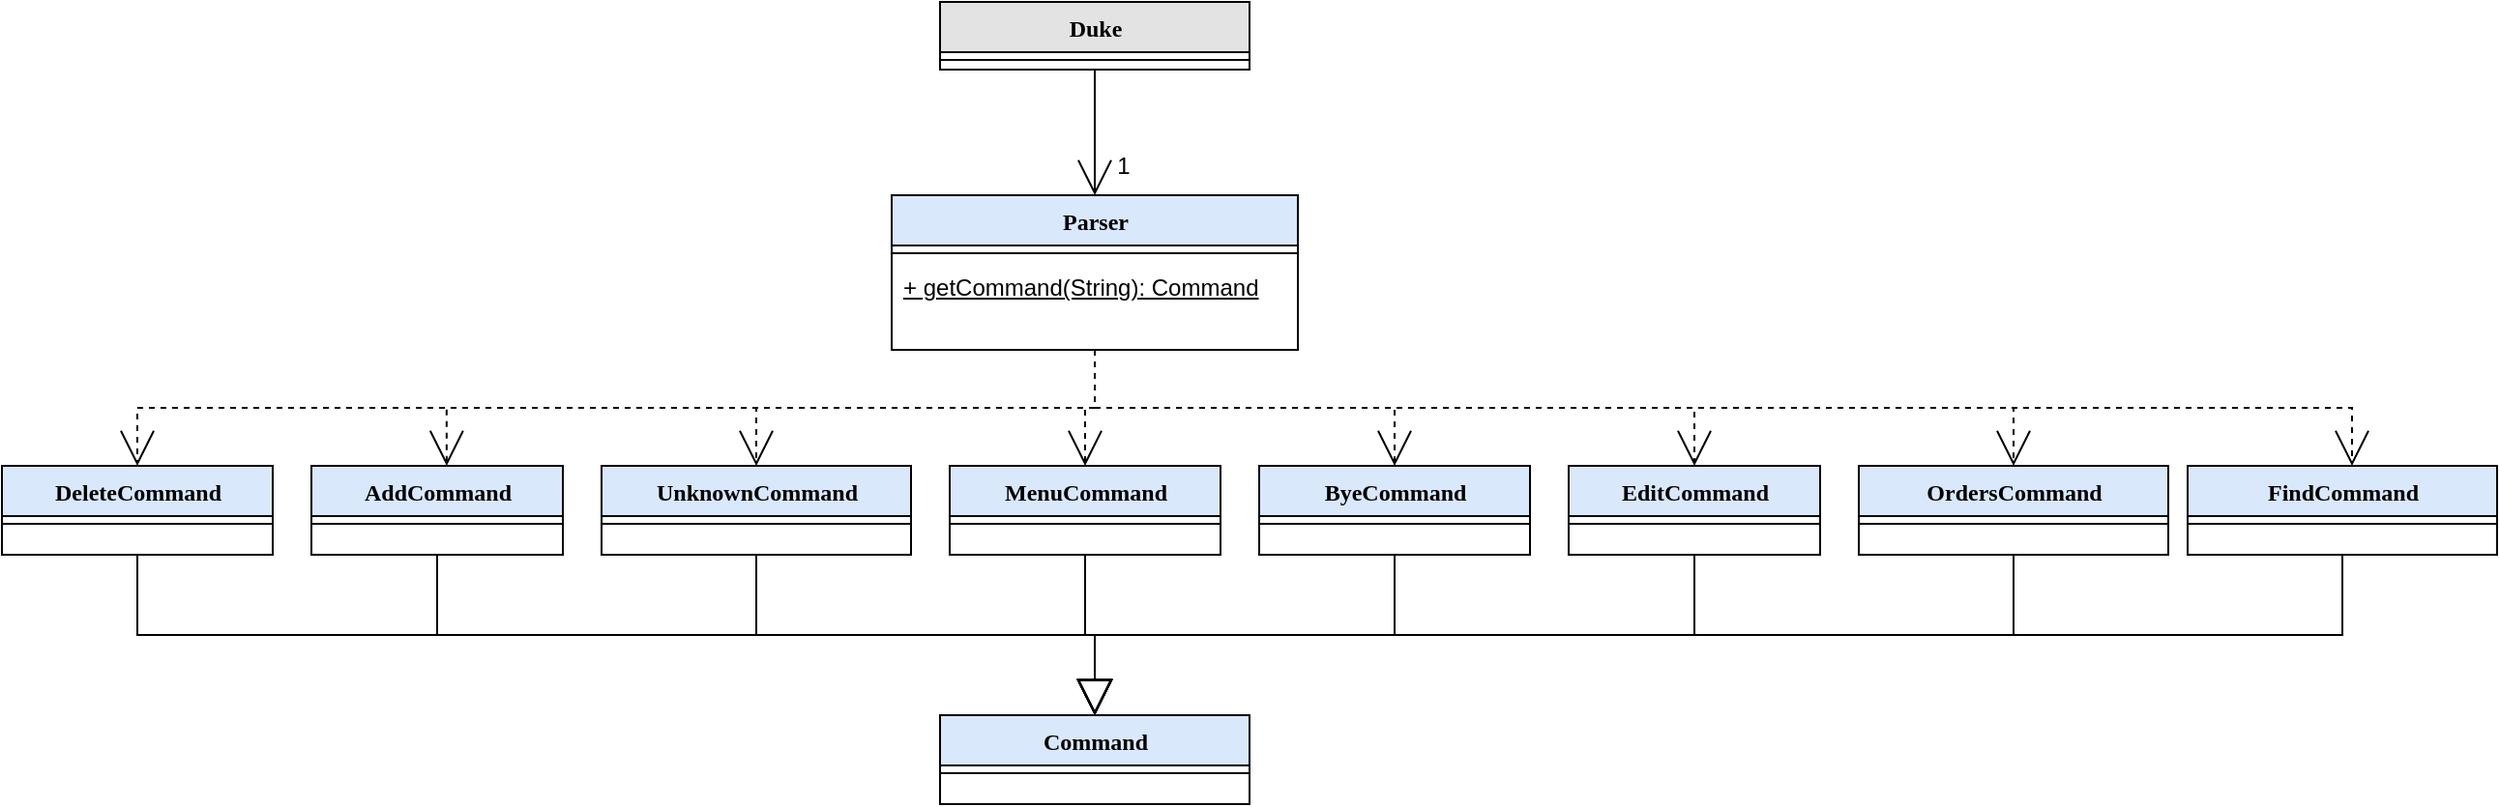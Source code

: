 <mxfile version="15.4.0" type="device" pages="2"><diagram name="Page-1" id="6133507b-19e7-1e82-6fc7-422aa6c4b21f"><mxGraphModel dx="1326" dy="806" grid="1" gridSize="10" guides="1" tooltips="1" connect="1" arrows="1" fold="1" page="1" pageScale="1" pageWidth="1100" pageHeight="850" background="none" math="0" shadow="0"><root><mxCell id="0"/><mxCell id="1" parent="0"/><mxCell id="78961159f06e98e8-17" value="Parser" style="swimlane;html=1;fontStyle=1;align=center;verticalAlign=top;childLayout=stackLayout;horizontal=1;startSize=26;horizontalStack=0;resizeParent=1;resizeLast=0;collapsible=1;marginBottom=0;swimlaneFillColor=#ffffff;rounded=0;shadow=0;comic=0;labelBackgroundColor=none;strokeWidth=1;fillColor=#DAE8FC;fontFamily=Verdana;fontSize=12" parent="1" vertex="1"><mxGeometry x="550" y="110" width="210" height="80" as="geometry"><mxRectangle x="35" y="132" width="100" height="26" as="alternateBounds"/></mxGeometry></mxCell><mxCell id="78961159f06e98e8-19" value="" style="line;html=1;strokeWidth=1;fillColor=none;align=left;verticalAlign=middle;spacingTop=-1;spacingLeft=3;spacingRight=3;rotatable=0;labelPosition=right;points=[];portConstraint=eastwest;" parent="78961159f06e98e8-17" vertex="1"><mxGeometry y="26" width="210" height="8" as="geometry"/></mxCell><mxCell id="78961159f06e98e8-27" value="&lt;u&gt;+ getCommand(String): Command&lt;/u&gt;" style="text;html=1;strokeColor=none;fillColor=none;align=left;verticalAlign=top;spacingLeft=4;spacingRight=4;whiteSpace=wrap;overflow=hidden;rotatable=0;points=[[0,0.5],[1,0.5]];portConstraint=eastwest;" parent="78961159f06e98e8-17" vertex="1"><mxGeometry y="34" width="210" height="36" as="geometry"/></mxCell><mxCell id="78961159f06e98e8-69" value="AddCommand" style="swimlane;html=1;fontStyle=1;align=center;verticalAlign=top;childLayout=stackLayout;horizontal=1;startSize=26;horizontalStack=0;resizeParent=1;resizeLast=0;collapsible=1;marginBottom=0;swimlaneFillColor=#ffffff;rounded=0;shadow=0;comic=0;labelBackgroundColor=none;strokeWidth=1;fillColor=#DAE8FC;fontFamily=Verdana;fontSize=12" parent="1" vertex="1"><mxGeometry x="250" y="250" width="130" height="46" as="geometry"/></mxCell><mxCell id="78961159f06e98e8-77" value="" style="line;html=1;strokeWidth=1;fillColor=none;align=left;verticalAlign=middle;spacingTop=-1;spacingLeft=3;spacingRight=3;rotatable=0;labelPosition=right;points=[];portConstraint=eastwest;" parent="78961159f06e98e8-69" vertex="1"><mxGeometry y="26" width="130" height="8" as="geometry"/></mxCell><mxCell id="78961159f06e98e8-95" value="Duke" style="swimlane;html=1;fontStyle=1;align=center;verticalAlign=top;childLayout=stackLayout;horizontal=1;startSize=26;horizontalStack=0;resizeParent=1;resizeLast=0;collapsible=1;marginBottom=0;swimlaneFillColor=#ffffff;rounded=0;shadow=0;comic=0;labelBackgroundColor=none;strokeWidth=1;fillColor=#E3E3E3;fontFamily=Verdana;fontSize=12" parent="1" vertex="1"><mxGeometry x="575" y="10" width="160" height="35" as="geometry"/></mxCell><mxCell id="78961159f06e98e8-103" value="" style="line;html=1;strokeWidth=1;fillColor=none;align=left;verticalAlign=middle;spacingTop=-1;spacingLeft=3;spacingRight=3;rotatable=0;labelPosition=right;points=[];portConstraint=eastwest;" parent="78961159f06e98e8-95" vertex="1"><mxGeometry y="26" width="160" height="8" as="geometry"/></mxCell><mxCell id="HX-wI_ij8Ua_VR9eCGSR-4" style="edgeStyle=orthogonalEdgeStyle;rounded=0;html=1;labelBackgroundColor=none;startArrow=none;startFill=0;startSize=8;endArrow=open;endFill=0;endSize=16;fontFamily=Verdana;fontSize=12;exitX=0.5;exitY=1;exitDx=0;exitDy=0;entryX=0.5;entryY=0;entryDx=0;entryDy=0;" parent="1" source="78961159f06e98e8-95" target="78961159f06e98e8-17" edge="1"><mxGeometry relative="1" as="geometry"><mxPoint x="870" y="90" as="sourcePoint"/><mxPoint x="760" y="160" as="targetPoint"/></mxGeometry></mxCell><mxCell id="HX-wI_ij8Ua_VR9eCGSR-5" value="DeleteCommand" style="swimlane;html=1;fontStyle=1;align=center;verticalAlign=top;childLayout=stackLayout;horizontal=1;startSize=26;horizontalStack=0;resizeParent=1;resizeLast=0;collapsible=1;marginBottom=0;swimlaneFillColor=#ffffff;rounded=0;shadow=0;comic=0;labelBackgroundColor=none;strokeWidth=1;fillColor=#DAE8FC;fontFamily=Verdana;fontSize=12" parent="1" vertex="1"><mxGeometry x="90" y="250" width="140" height="46" as="geometry"/></mxCell><mxCell id="HX-wI_ij8Ua_VR9eCGSR-6" value="" style="line;html=1;strokeWidth=1;fillColor=none;align=left;verticalAlign=middle;spacingTop=-1;spacingLeft=3;spacingRight=3;rotatable=0;labelPosition=right;points=[];portConstraint=eastwest;" parent="HX-wI_ij8Ua_VR9eCGSR-5" vertex="1"><mxGeometry y="26" width="140" height="8" as="geometry"/></mxCell><mxCell id="HX-wI_ij8Ua_VR9eCGSR-7" value="MenuCommand" style="swimlane;html=1;fontStyle=1;align=center;verticalAlign=top;childLayout=stackLayout;horizontal=1;startSize=26;horizontalStack=0;resizeParent=1;resizeLast=0;collapsible=1;marginBottom=0;swimlaneFillColor=#ffffff;rounded=0;shadow=0;comic=0;labelBackgroundColor=none;strokeWidth=1;fillColor=#DAE8FC;fontFamily=Verdana;fontSize=12" parent="1" vertex="1"><mxGeometry x="580" y="250" width="140" height="46" as="geometry"/></mxCell><mxCell id="HX-wI_ij8Ua_VR9eCGSR-8" value="" style="line;html=1;strokeWidth=1;fillColor=none;align=left;verticalAlign=middle;spacingTop=-1;spacingLeft=3;spacingRight=3;rotatable=0;labelPosition=right;points=[];portConstraint=eastwest;" parent="HX-wI_ij8Ua_VR9eCGSR-7" vertex="1"><mxGeometry y="26" width="140" height="8" as="geometry"/></mxCell><mxCell id="HX-wI_ij8Ua_VR9eCGSR-9" value="OrdersCommand" style="swimlane;html=1;fontStyle=1;align=center;verticalAlign=top;childLayout=stackLayout;horizontal=1;startSize=26;horizontalStack=0;resizeParent=1;resizeLast=0;collapsible=1;marginBottom=0;swimlaneFillColor=#ffffff;rounded=0;shadow=0;comic=0;labelBackgroundColor=none;strokeWidth=1;fillColor=#DAE8FC;fontFamily=Verdana;fontSize=12" parent="1" vertex="1"><mxGeometry x="1050" y="250" width="160" height="46" as="geometry"/></mxCell><mxCell id="HX-wI_ij8Ua_VR9eCGSR-10" value="" style="line;html=1;strokeWidth=1;fillColor=none;align=left;verticalAlign=middle;spacingTop=-1;spacingLeft=3;spacingRight=3;rotatable=0;labelPosition=right;points=[];portConstraint=eastwest;" parent="HX-wI_ij8Ua_VR9eCGSR-9" vertex="1"><mxGeometry y="26" width="160" height="8" as="geometry"/></mxCell><mxCell id="HX-wI_ij8Ua_VR9eCGSR-11" value="EditCommand" style="swimlane;html=1;fontStyle=1;align=center;verticalAlign=top;childLayout=stackLayout;horizontal=1;startSize=26;horizontalStack=0;resizeParent=1;resizeLast=0;collapsible=1;marginBottom=0;swimlaneFillColor=#ffffff;rounded=0;shadow=0;comic=0;labelBackgroundColor=none;strokeWidth=1;fillColor=#DAE8FC;fontFamily=Verdana;fontSize=12" parent="1" vertex="1"><mxGeometry x="900" y="250" width="130" height="46" as="geometry"/></mxCell><mxCell id="HX-wI_ij8Ua_VR9eCGSR-12" value="" style="line;html=1;strokeWidth=1;fillColor=none;align=left;verticalAlign=middle;spacingTop=-1;spacingLeft=3;spacingRight=3;rotatable=0;labelPosition=right;points=[];portConstraint=eastwest;" parent="HX-wI_ij8Ua_VR9eCGSR-11" vertex="1"><mxGeometry y="26" width="130" height="8" as="geometry"/></mxCell><mxCell id="HX-wI_ij8Ua_VR9eCGSR-13" value="ByeCommand" style="swimlane;html=1;fontStyle=1;align=center;verticalAlign=top;childLayout=stackLayout;horizontal=1;startSize=26;horizontalStack=0;resizeParent=1;resizeLast=0;collapsible=1;marginBottom=0;swimlaneFillColor=#ffffff;rounded=0;shadow=0;comic=0;labelBackgroundColor=none;strokeWidth=1;fillColor=#DAE8FC;fontFamily=Verdana;fontSize=12" parent="1" vertex="1"><mxGeometry x="740" y="250" width="140" height="46" as="geometry"/></mxCell><mxCell id="HX-wI_ij8Ua_VR9eCGSR-14" value="" style="line;html=1;strokeWidth=1;fillColor=none;align=left;verticalAlign=middle;spacingTop=-1;spacingLeft=3;spacingRight=3;rotatable=0;labelPosition=right;points=[];portConstraint=eastwest;" parent="HX-wI_ij8Ua_VR9eCGSR-13" vertex="1"><mxGeometry y="26" width="140" height="8" as="geometry"/></mxCell><mxCell id="HX-wI_ij8Ua_VR9eCGSR-15" value="UnknownCommand" style="swimlane;html=1;fontStyle=1;align=center;verticalAlign=top;childLayout=stackLayout;horizontal=1;startSize=26;horizontalStack=0;resizeParent=1;resizeLast=0;collapsible=1;marginBottom=0;swimlaneFillColor=#ffffff;rounded=0;shadow=0;comic=0;labelBackgroundColor=none;strokeWidth=1;fillColor=#DAE8FC;fontFamily=Verdana;fontSize=12" parent="1" vertex="1"><mxGeometry x="400" y="250" width="160" height="46" as="geometry"/></mxCell><mxCell id="HX-wI_ij8Ua_VR9eCGSR-16" value="" style="line;html=1;strokeWidth=1;fillColor=none;align=left;verticalAlign=middle;spacingTop=-1;spacingLeft=3;spacingRight=3;rotatable=0;labelPosition=right;points=[];portConstraint=eastwest;" parent="HX-wI_ij8Ua_VR9eCGSR-15" vertex="1"><mxGeometry y="26" width="160" height="8" as="geometry"/></mxCell><mxCell id="HX-wI_ij8Ua_VR9eCGSR-17" value="Command" style="swimlane;html=1;fontStyle=1;align=center;verticalAlign=top;childLayout=stackLayout;horizontal=1;startSize=26;horizontalStack=0;resizeParent=1;resizeLast=0;collapsible=1;marginBottom=0;swimlaneFillColor=#ffffff;rounded=0;shadow=0;comic=0;labelBackgroundColor=none;strokeWidth=1;fillColor=#DAE8FC;fontFamily=Verdana;fontSize=12" parent="1" vertex="1"><mxGeometry x="575" y="379" width="160" height="46" as="geometry"/></mxCell><mxCell id="HX-wI_ij8Ua_VR9eCGSR-18" value="" style="line;html=1;strokeWidth=1;fillColor=none;align=left;verticalAlign=middle;spacingTop=-1;spacingLeft=3;spacingRight=3;rotatable=0;labelPosition=right;points=[];portConstraint=eastwest;" parent="HX-wI_ij8Ua_VR9eCGSR-17" vertex="1"><mxGeometry y="26" width="160" height="8" as="geometry"/></mxCell><mxCell id="HX-wI_ij8Ua_VR9eCGSR-20" style="edgeStyle=orthogonalEdgeStyle;rounded=0;html=1;dashed=1;labelBackgroundColor=none;startArrow=none;startFill=0;startSize=8;endArrow=open;endFill=0;endSize=16;fontFamily=Verdana;fontSize=12;exitX=0.5;exitY=1;exitDx=0;exitDy=0;entryX=0.5;entryY=0;entryDx=0;entryDy=0;" parent="1" source="78961159f06e98e8-17" target="HX-wI_ij8Ua_VR9eCGSR-5" edge="1"><mxGeometry relative="1" as="geometry"><Array as="points"><mxPoint x="655" y="220"/><mxPoint x="160" y="220"/></Array><mxPoint x="375" y="400" as="sourcePoint"/><mxPoint x="110" y="210" as="targetPoint"/></mxGeometry></mxCell><mxCell id="HX-wI_ij8Ua_VR9eCGSR-21" style="edgeStyle=orthogonalEdgeStyle;rounded=0;html=1;dashed=1;labelBackgroundColor=none;startArrow=none;startFill=0;startSize=8;endArrow=open;endFill=0;endSize=16;fontFamily=Verdana;fontSize=12;entryX=0.538;entryY=0;entryDx=0;entryDy=0;entryPerimeter=0;exitX=0.5;exitY=1;exitDx=0;exitDy=0;" parent="1" source="78961159f06e98e8-17" target="78961159f06e98e8-69" edge="1"><mxGeometry relative="1" as="geometry"><Array as="points"><mxPoint x="655" y="220"/><mxPoint x="320" y="220"/></Array><mxPoint x="805" y="200" as="sourcePoint"/><mxPoint x="260" y="230" as="targetPoint"/></mxGeometry></mxCell><mxCell id="HX-wI_ij8Ua_VR9eCGSR-22" style="edgeStyle=orthogonalEdgeStyle;rounded=0;html=1;dashed=1;labelBackgroundColor=none;startArrow=none;startFill=0;startSize=8;endArrow=open;endFill=0;endSize=16;fontFamily=Verdana;fontSize=12;entryX=0.5;entryY=0;entryDx=0;entryDy=0;exitX=0.5;exitY=1;exitDx=0;exitDy=0;" parent="1" source="78961159f06e98e8-17" target="HX-wI_ij8Ua_VR9eCGSR-15" edge="1"><mxGeometry relative="1" as="geometry"><Array as="points"><mxPoint x="655" y="220"/><mxPoint x="480" y="220"/></Array><mxPoint x="665" y="200" as="sourcePoint"/><mxPoint x="269.94" y="260" as="targetPoint"/></mxGeometry></mxCell><mxCell id="HX-wI_ij8Ua_VR9eCGSR-23" style="edgeStyle=orthogonalEdgeStyle;rounded=0;html=1;dashed=1;labelBackgroundColor=none;startArrow=none;startFill=0;startSize=8;endArrow=open;endFill=0;endSize=16;fontFamily=Verdana;fontSize=12;entryX=0.5;entryY=0;entryDx=0;entryDy=0;exitX=0.5;exitY=1;exitDx=0;exitDy=0;" parent="1" source="78961159f06e98e8-17" target="HX-wI_ij8Ua_VR9eCGSR-7" edge="1"><mxGeometry relative="1" as="geometry"><Array as="points"><mxPoint x="655" y="220"/><mxPoint x="650" y="220"/></Array><mxPoint x="665" y="200" as="sourcePoint"/><mxPoint x="430" y="260" as="targetPoint"/></mxGeometry></mxCell><mxCell id="HX-wI_ij8Ua_VR9eCGSR-24" style="edgeStyle=orthogonalEdgeStyle;rounded=0;html=1;dashed=1;labelBackgroundColor=none;startArrow=none;startFill=0;startSize=8;endArrow=open;endFill=0;endSize=16;fontFamily=Verdana;fontSize=12;entryX=0.5;entryY=0;entryDx=0;entryDy=0;exitX=0.5;exitY=1;exitDx=0;exitDy=0;" parent="1" source="78961159f06e98e8-17" target="HX-wI_ij8Ua_VR9eCGSR-13" edge="1"><mxGeometry relative="1" as="geometry"><Array as="points"><mxPoint x="655" y="220"/><mxPoint x="810" y="220"/></Array><mxPoint x="665" y="200" as="sourcePoint"/><mxPoint x="600" y="260" as="targetPoint"/></mxGeometry></mxCell><mxCell id="HX-wI_ij8Ua_VR9eCGSR-25" style="edgeStyle=orthogonalEdgeStyle;rounded=0;html=1;dashed=1;labelBackgroundColor=none;startArrow=none;startFill=0;startSize=8;endArrow=open;endFill=0;endSize=16;fontFamily=Verdana;fontSize=12;entryX=0.5;entryY=0;entryDx=0;entryDy=0;exitX=0.5;exitY=1;exitDx=0;exitDy=0;" parent="1" source="78961159f06e98e8-17" target="HX-wI_ij8Ua_VR9eCGSR-11" edge="1"><mxGeometry relative="1" as="geometry"><Array as="points"><mxPoint x="655" y="220"/><mxPoint x="965" y="220"/></Array><mxPoint x="665" y="200" as="sourcePoint"/><mxPoint x="760" y="260.0" as="targetPoint"/></mxGeometry></mxCell><mxCell id="HX-wI_ij8Ua_VR9eCGSR-27" style="edgeStyle=orthogonalEdgeStyle;rounded=0;html=1;dashed=1;labelBackgroundColor=none;startArrow=none;startFill=0;startSize=8;endArrow=open;endFill=0;endSize=16;fontFamily=Verdana;fontSize=12;entryX=0.5;entryY=0;entryDx=0;entryDy=0;exitX=0.5;exitY=1;exitDx=0;exitDy=0;" parent="1" source="78961159f06e98e8-17" target="HX-wI_ij8Ua_VR9eCGSR-9" edge="1"><mxGeometry relative="1" as="geometry"><Array as="points"><mxPoint x="655" y="220"/><mxPoint x="1130" y="220"/></Array><mxPoint x="665" y="200.0" as="sourcePoint"/><mxPoint x="975" y="260" as="targetPoint"/></mxGeometry></mxCell><mxCell id="ZFGTFBFDUnHJtNGk6eug-1" value="FindCommand" style="swimlane;html=1;fontStyle=1;align=center;verticalAlign=top;childLayout=stackLayout;horizontal=1;startSize=26;horizontalStack=0;resizeParent=1;resizeLast=0;collapsible=1;marginBottom=0;swimlaneFillColor=#ffffff;rounded=0;shadow=0;comic=0;labelBackgroundColor=none;strokeWidth=1;fillColor=#DAE8FC;fontFamily=Verdana;fontSize=12" parent="1" vertex="1"><mxGeometry x="1220" y="250" width="160" height="46" as="geometry"/></mxCell><mxCell id="ZFGTFBFDUnHJtNGk6eug-2" value="" style="line;html=1;strokeWidth=1;fillColor=none;align=left;verticalAlign=middle;spacingTop=-1;spacingLeft=3;spacingRight=3;rotatable=0;labelPosition=right;points=[];portConstraint=eastwest;" parent="ZFGTFBFDUnHJtNGk6eug-1" vertex="1"><mxGeometry y="26" width="160" height="8" as="geometry"/></mxCell><mxCell id="ZFGTFBFDUnHJtNGk6eug-3" style="edgeStyle=orthogonalEdgeStyle;rounded=0;html=1;dashed=1;labelBackgroundColor=none;startArrow=none;startFill=0;startSize=8;endArrow=open;endFill=0;endSize=16;fontFamily=Verdana;fontSize=12;entryX=0.5;entryY=0;entryDx=0;entryDy=0;exitX=0.5;exitY=1;exitDx=0;exitDy=0;" parent="1" source="78961159f06e98e8-17" edge="1"><mxGeometry relative="1" as="geometry"><Array as="points"><mxPoint x="655" y="220"/><mxPoint x="1305" y="220"/></Array><mxPoint x="830" y="190" as="sourcePoint"/><mxPoint x="1305" y="250" as="targetPoint"/></mxGeometry></mxCell><mxCell id="z18JgpCISn2jbUPTOPy8-2" value="" style="endArrow=block;endSize=16;endFill=0;html=1;rounded=0;edgeStyle=orthogonalEdgeStyle;entryX=0.5;entryY=0;entryDx=0;entryDy=0;exitX=0.5;exitY=1;exitDx=0;exitDy=0;" parent="1" source="HX-wI_ij8Ua_VR9eCGSR-5" target="HX-wI_ij8Ua_VR9eCGSR-17" edge="1"><mxGeometry width="160" relative="1" as="geometry"><mxPoint x="415" y="350.0" as="sourcePoint"/><mxPoint x="575" y="350.0" as="targetPoint"/></mxGeometry></mxCell><mxCell id="z18JgpCISn2jbUPTOPy8-4" value="" style="endArrow=block;endSize=16;endFill=0;html=1;rounded=0;edgeStyle=orthogonalEdgeStyle;entryX=0.5;entryY=0;entryDx=0;entryDy=0;exitX=0.5;exitY=1;exitDx=0;exitDy=0;" parent="1" source="78961159f06e98e8-69" target="HX-wI_ij8Ua_VR9eCGSR-17" edge="1"><mxGeometry width="160" relative="1" as="geometry"><mxPoint x="170" y="306" as="sourcePoint"/><mxPoint x="665" y="389.0" as="targetPoint"/></mxGeometry></mxCell><mxCell id="z18JgpCISn2jbUPTOPy8-5" value="" style="endArrow=block;endSize=16;endFill=0;html=1;rounded=0;edgeStyle=orthogonalEdgeStyle;entryX=0.5;entryY=0;entryDx=0;entryDy=0;exitX=0.5;exitY=1;exitDx=0;exitDy=0;" parent="1" source="HX-wI_ij8Ua_VR9eCGSR-15" target="HX-wI_ij8Ua_VR9eCGSR-17" edge="1"><mxGeometry width="160" relative="1" as="geometry"><mxPoint x="180" y="316" as="sourcePoint"/><mxPoint x="675" y="399.0" as="targetPoint"/></mxGeometry></mxCell><mxCell id="z18JgpCISn2jbUPTOPy8-6" value="" style="endArrow=block;endSize=16;endFill=0;html=1;rounded=0;edgeStyle=orthogonalEdgeStyle;entryX=0.5;entryY=0;entryDx=0;entryDy=0;exitX=0.5;exitY=1;exitDx=0;exitDy=0;" parent="1" source="HX-wI_ij8Ua_VR9eCGSR-7" target="HX-wI_ij8Ua_VR9eCGSR-17" edge="1"><mxGeometry width="160" relative="1" as="geometry"><mxPoint x="190" y="326" as="sourcePoint"/><mxPoint x="685" y="409.0" as="targetPoint"/></mxGeometry></mxCell><mxCell id="z18JgpCISn2jbUPTOPy8-7" value="" style="endArrow=block;endSize=16;endFill=0;html=1;rounded=0;edgeStyle=orthogonalEdgeStyle;exitX=0.5;exitY=1;exitDx=0;exitDy=0;entryX=0.5;entryY=0;entryDx=0;entryDy=0;" parent="1" source="HX-wI_ij8Ua_VR9eCGSR-13" target="HX-wI_ij8Ua_VR9eCGSR-17" edge="1"><mxGeometry width="160" relative="1" as="geometry"><mxPoint x="660" y="306" as="sourcePoint"/><mxPoint x="660" y="370" as="targetPoint"/></mxGeometry></mxCell><mxCell id="z18JgpCISn2jbUPTOPy8-8" value="" style="endArrow=block;endSize=16;endFill=0;html=1;rounded=0;edgeStyle=orthogonalEdgeStyle;entryX=0.5;entryY=0;entryDx=0;entryDy=0;exitX=0.5;exitY=1;exitDx=0;exitDy=0;" parent="1" source="HX-wI_ij8Ua_VR9eCGSR-11" target="HX-wI_ij8Ua_VR9eCGSR-17" edge="1"><mxGeometry width="160" relative="1" as="geometry"><mxPoint x="670" y="316" as="sourcePoint"/><mxPoint x="675" y="399.0" as="targetPoint"/></mxGeometry></mxCell><mxCell id="z18JgpCISn2jbUPTOPy8-9" value="" style="endArrow=block;endSize=16;endFill=0;html=1;rounded=0;edgeStyle=orthogonalEdgeStyle;entryX=0.5;entryY=0;entryDx=0;entryDy=0;exitX=0.5;exitY=1;exitDx=0;exitDy=0;" parent="1" source="HX-wI_ij8Ua_VR9eCGSR-9" target="HX-wI_ij8Ua_VR9eCGSR-17" edge="1"><mxGeometry width="160" relative="1" as="geometry"><mxPoint x="975" y="306.0" as="sourcePoint"/><mxPoint x="665" y="389" as="targetPoint"/></mxGeometry></mxCell><mxCell id="z18JgpCISn2jbUPTOPy8-10" value="" style="endArrow=block;endSize=16;endFill=0;html=1;rounded=0;edgeStyle=orthogonalEdgeStyle;entryX=0.5;entryY=0;entryDx=0;entryDy=0;exitX=0.5;exitY=1;exitDx=0;exitDy=0;" parent="1" source="ZFGTFBFDUnHJtNGk6eug-1" target="HX-wI_ij8Ua_VR9eCGSR-17" edge="1"><mxGeometry width="160" relative="1" as="geometry"><mxPoint x="985" y="316.0" as="sourcePoint"/><mxPoint x="675" y="399" as="targetPoint"/></mxGeometry></mxCell><mxCell id="z18JgpCISn2jbUPTOPy8-11" value="1" style="text;html=1;strokeColor=none;fillColor=none;align=center;verticalAlign=middle;whiteSpace=wrap;rounded=0;" parent="1" vertex="1"><mxGeometry x="640" y="80" width="60" height="30" as="geometry"/></mxCell></root></mxGraphModel></diagram><diagram id="xia9FSnV3xwXB1GC1g5N" name="Page-2"><mxGraphModel dx="1326" dy="806" grid="1" gridSize="10" guides="1" tooltips="1" connect="1" arrows="1" fold="1" page="1" pageScale="1" pageWidth="850" pageHeight="1100" math="0" shadow="0"><root><mxCell id="H0YUqLZpNFwwG3vxNI5r-0"/><mxCell id="H0YUqLZpNFwwG3vxNI5r-1" parent="H0YUqLZpNFwwG3vxNI5r-0"/><mxCell id="xrg_KxknOZtH_fmAkd9s-0" value="&lt;u&gt;getCommand(String):Command&lt;/u&gt;" style="swimlane;html=1;fontStyle=1;align=center;verticalAlign=top;childLayout=stackLayout;horizontal=1;startSize=26;horizontalStack=0;resizeParent=1;resizeLast=0;collapsible=1;marginBottom=0;swimlaneFillColor=#ffffff;rounded=0;shadow=0;comic=0;labelBackgroundColor=none;strokeWidth=1;fillColor=none;fontFamily=Verdana;fontSize=12" parent="H0YUqLZpNFwwG3vxNI5r-1" vertex="1"><mxGeometry x="80" y="90" width="260" height="100" as="geometry"><mxRectangle x="35" y="132" width="100" height="26" as="alternateBounds"/></mxGeometry></mxCell><mxCell id="xrg_KxknOZtH_fmAkd9s-3" value="listOfInputs = [&quot;delete&quot;, &quot;1/2&quot;]" style="text;html=1;strokeColor=none;fillColor=none;align=left;verticalAlign=top;spacingLeft=4;spacingRight=4;whiteSpace=wrap;overflow=hidden;rotatable=0;points=[[0,0.5],[1,0.5]];portConstraint=eastwest;" parent="xrg_KxknOZtH_fmAkd9s-0" vertex="1"><mxGeometry y="26" width="260" height="24" as="geometry"/></mxCell><mxCell id="C8l8tbKrYreUnkQkuOcS-0" value="commandInString = &quot;delete&quot;" style="text;html=1;strokeColor=none;fillColor=none;align=left;verticalAlign=top;spacingLeft=4;spacingRight=4;whiteSpace=wrap;overflow=hidden;rotatable=0;points=[[0,0.5],[1,0.5]];portConstraint=eastwest;" parent="xrg_KxknOZtH_fmAkd9s-0" vertex="1"><mxGeometry y="50" width="260" height="24" as="geometry"/></mxCell><mxCell id="xrg_KxknOZtH_fmAkd9s-1" value="" style="line;html=1;strokeWidth=1;fillColor=none;align=left;verticalAlign=middle;spacingTop=-1;spacingLeft=3;spacingRight=3;rotatable=0;labelPosition=right;points=[];portConstraint=eastwest;" parent="xrg_KxknOZtH_fmAkd9s-0" vertex="1"><mxGeometry y="74" width="260" height="16" as="geometry"/></mxCell><mxCell id="C8l8tbKrYreUnkQkuOcS-1" value=":&lt;u&gt;Parser&lt;/u&gt;" style="swimlane;html=1;fontStyle=1;align=center;verticalAlign=top;childLayout=stackLayout;horizontal=1;startSize=26;horizontalStack=0;resizeParent=1;resizeLast=0;collapsible=1;marginBottom=0;swimlaneFillColor=#ffffff;rounded=0;shadow=0;comic=0;labelBackgroundColor=none;strokeWidth=1;fillColor=none;fontFamily=Verdana;fontSize=12" parent="H0YUqLZpNFwwG3vxNI5r-1" vertex="1"><mxGeometry x="370" y="90" width="260" height="100" as="geometry"><mxRectangle x="35" y="132" width="100" height="26" as="alternateBounds"/></mxGeometry></mxCell><mxCell id="C8l8tbKrYreUnkQkuOcS-2" value="listOfInputs = [&quot;delete&quot;, &quot;1/2&quot;]" style="text;html=1;strokeColor=none;fillColor=none;align=left;verticalAlign=top;spacingLeft=4;spacingRight=4;whiteSpace=wrap;overflow=hidden;rotatable=0;points=[[0,0.5],[1,0.5]];portConstraint=eastwest;" parent="C8l8tbKrYreUnkQkuOcS-1" vertex="1"><mxGeometry y="26" width="260" height="24" as="geometry"/></mxCell><mxCell id="C8l8tbKrYreUnkQkuOcS-3" value="commandInString = &quot;delete&quot;" style="text;html=1;strokeColor=none;fillColor=none;align=left;verticalAlign=top;spacingLeft=4;spacingRight=4;whiteSpace=wrap;overflow=hidden;rotatable=0;points=[[0,0.5],[1,0.5]];portConstraint=eastwest;" parent="C8l8tbKrYreUnkQkuOcS-1" vertex="1"><mxGeometry y="50" width="260" height="24" as="geometry"/></mxCell><mxCell id="C8l8tbKrYreUnkQkuOcS-4" value="" style="line;html=1;strokeWidth=1;fillColor=none;align=left;verticalAlign=middle;spacingTop=-1;spacingLeft=3;spacingRight=3;rotatable=0;labelPosition=right;points=[];portConstraint=eastwest;" parent="C8l8tbKrYreUnkQkuOcS-1" vertex="1"><mxGeometry y="74" width="260" height="16" as="geometry"/></mxCell></root></mxGraphModel></diagram></mxfile>
